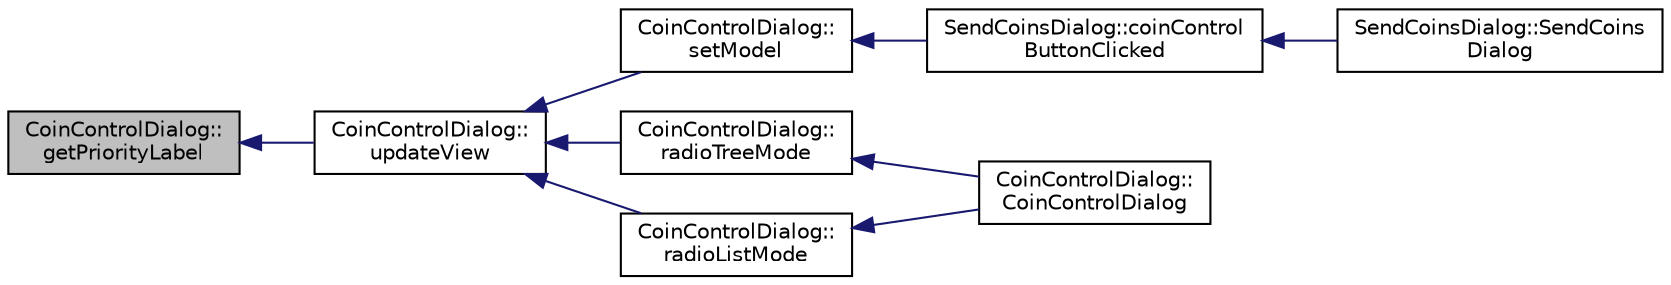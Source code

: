 digraph "CoinControlDialog::getPriorityLabel"
{
  edge [fontname="Helvetica",fontsize="10",labelfontname="Helvetica",labelfontsize="10"];
  node [fontname="Helvetica",fontsize="10",shape=record];
  rankdir="LR";
  Node198 [label="CoinControlDialog::\lgetPriorityLabel",height=0.2,width=0.4,color="black", fillcolor="grey75", style="filled", fontcolor="black"];
  Node198 -> Node199 [dir="back",color="midnightblue",fontsize="10",style="solid",fontname="Helvetica"];
  Node199 [label="CoinControlDialog::\lupdateView",height=0.2,width=0.4,color="black", fillcolor="white", style="filled",URL="$class_coin_control_dialog.html#aadea33050e5c1efd5eae8d2fcfa721f9"];
  Node199 -> Node200 [dir="back",color="midnightblue",fontsize="10",style="solid",fontname="Helvetica"];
  Node200 [label="CoinControlDialog::\lsetModel",height=0.2,width=0.4,color="black", fillcolor="white", style="filled",URL="$class_coin_control_dialog.html#a4c34a48574814089c54f763a22f5317a"];
  Node200 -> Node201 [dir="back",color="midnightblue",fontsize="10",style="solid",fontname="Helvetica"];
  Node201 [label="SendCoinsDialog::coinControl\lButtonClicked",height=0.2,width=0.4,color="black", fillcolor="white", style="filled",URL="$class_send_coins_dialog.html#a59d757d9e4bea5b380eb480fd79cfb49"];
  Node201 -> Node202 [dir="back",color="midnightblue",fontsize="10",style="solid",fontname="Helvetica"];
  Node202 [label="SendCoinsDialog::SendCoins\lDialog",height=0.2,width=0.4,color="black", fillcolor="white", style="filled",URL="$class_send_coins_dialog.html#a0df5bc29d1df68eda44826651afc595f"];
  Node199 -> Node203 [dir="back",color="midnightblue",fontsize="10",style="solid",fontname="Helvetica"];
  Node203 [label="CoinControlDialog::\lradioTreeMode",height=0.2,width=0.4,color="black", fillcolor="white", style="filled",URL="$class_coin_control_dialog.html#a1990d478f3ffba666c358a4f1bd395ec"];
  Node203 -> Node204 [dir="back",color="midnightblue",fontsize="10",style="solid",fontname="Helvetica"];
  Node204 [label="CoinControlDialog::\lCoinControlDialog",height=0.2,width=0.4,color="black", fillcolor="white", style="filled",URL="$class_coin_control_dialog.html#a0945e59c25f956fdab199dbaf252eff5"];
  Node199 -> Node205 [dir="back",color="midnightblue",fontsize="10",style="solid",fontname="Helvetica"];
  Node205 [label="CoinControlDialog::\lradioListMode",height=0.2,width=0.4,color="black", fillcolor="white", style="filled",URL="$class_coin_control_dialog.html#a775c6d290cb63667a434b09072094533"];
  Node205 -> Node204 [dir="back",color="midnightblue",fontsize="10",style="solid",fontname="Helvetica"];
}
